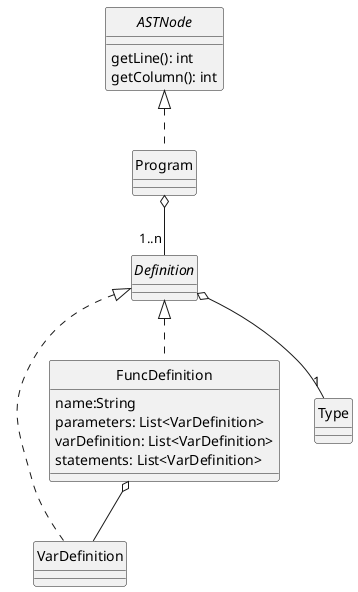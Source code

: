 @startuml ASTBase
skinparam style strictuml
skinparam monochrome true
interface ASTNode {
    getLine(): int
    getColumn(): int
}

class Program

interface Definition
class VarDefinition
class FuncDefinition{
    name:String
    parameters: List<VarDefinition>
    varDefinition: List<VarDefinition>
    statements: List<VarDefinition>
}

ASTNode <|.. Program

Definition <|.. VarDefinition
Definition <|.. FuncDefinition
Definition o-- "1" Type
FuncDefinition o-- VarDefinition
Program o-- "1..n" Definition
@enduml
